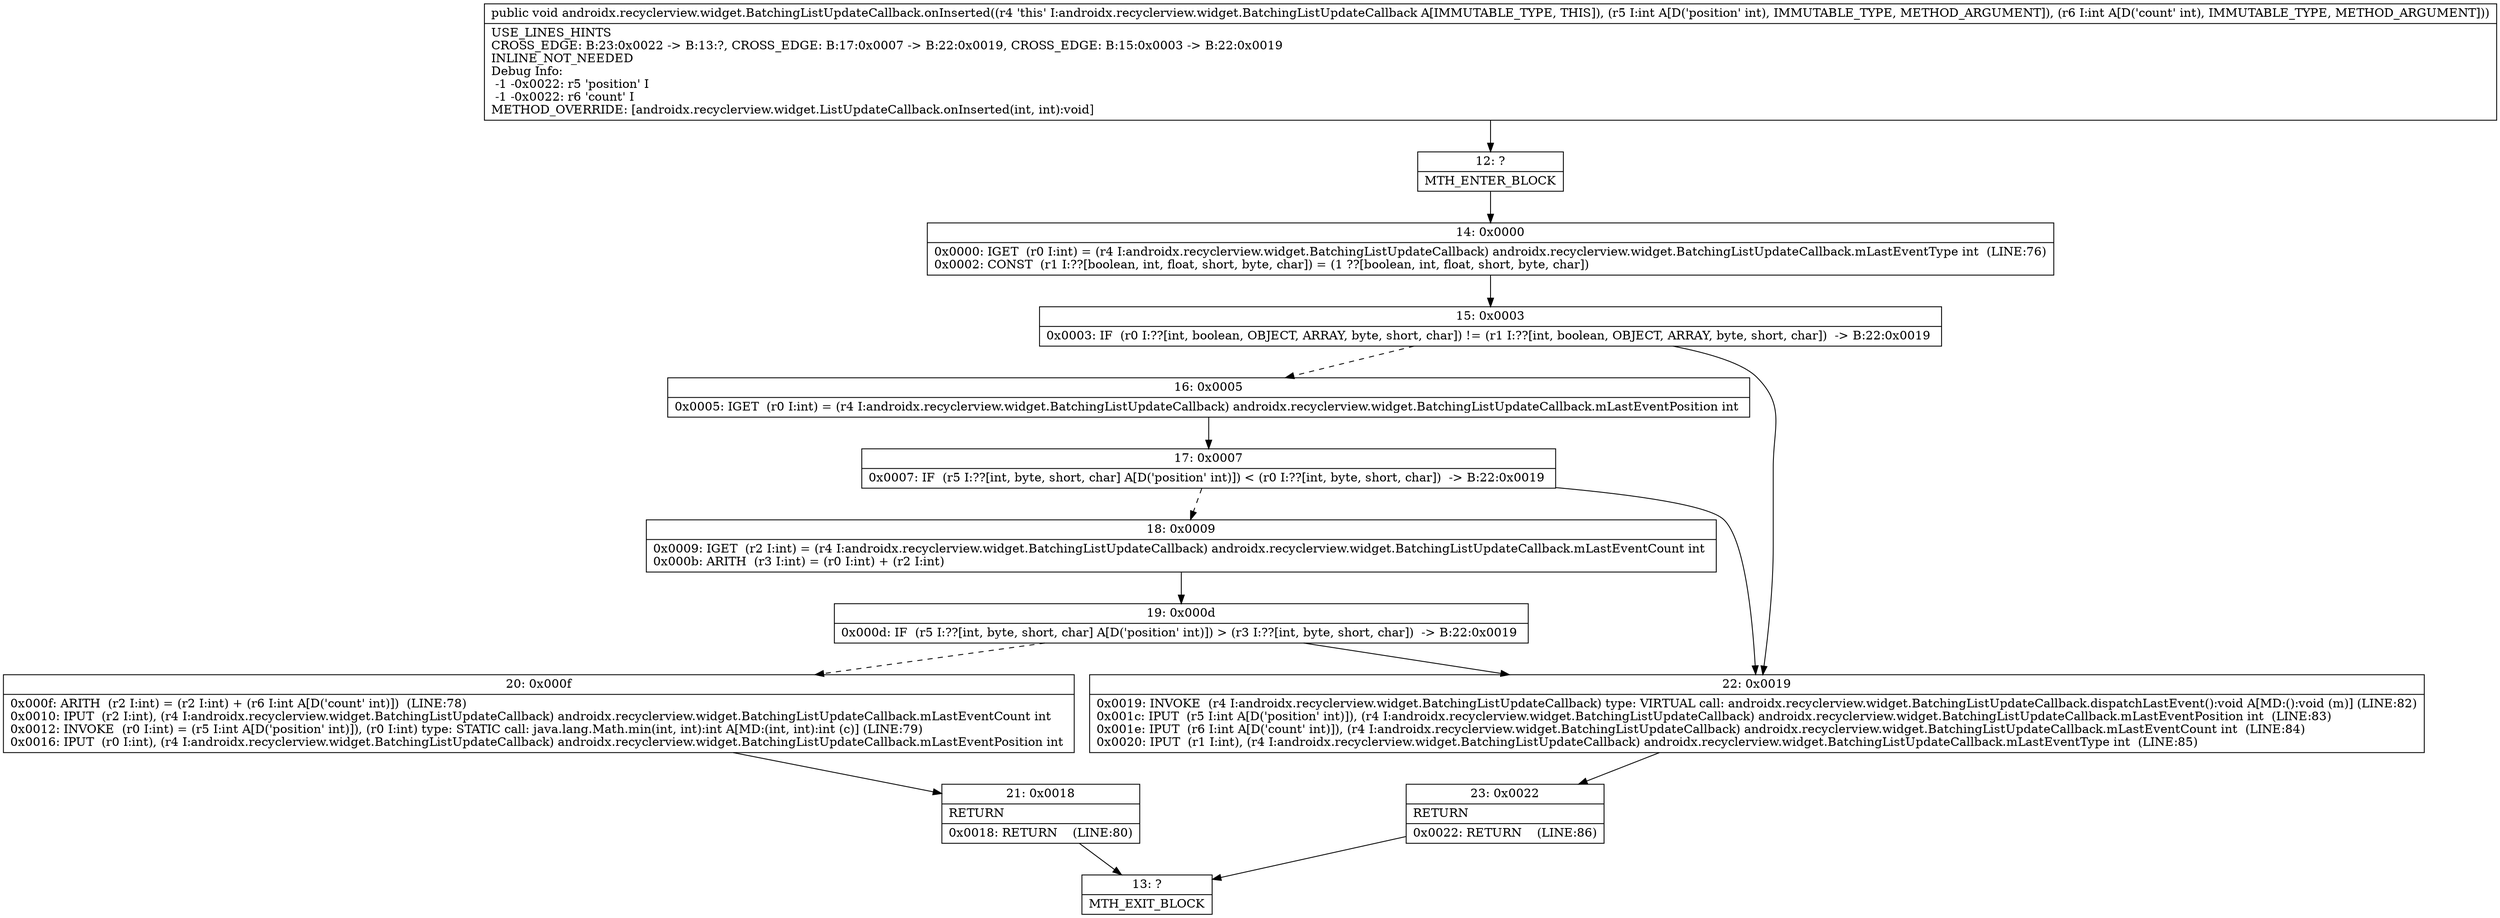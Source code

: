 digraph "CFG forandroidx.recyclerview.widget.BatchingListUpdateCallback.onInserted(II)V" {
Node_12 [shape=record,label="{12\:\ ?|MTH_ENTER_BLOCK\l}"];
Node_14 [shape=record,label="{14\:\ 0x0000|0x0000: IGET  (r0 I:int) = (r4 I:androidx.recyclerview.widget.BatchingListUpdateCallback) androidx.recyclerview.widget.BatchingListUpdateCallback.mLastEventType int  (LINE:76)\l0x0002: CONST  (r1 I:??[boolean, int, float, short, byte, char]) = (1 ??[boolean, int, float, short, byte, char]) \l}"];
Node_15 [shape=record,label="{15\:\ 0x0003|0x0003: IF  (r0 I:??[int, boolean, OBJECT, ARRAY, byte, short, char]) != (r1 I:??[int, boolean, OBJECT, ARRAY, byte, short, char])  \-\> B:22:0x0019 \l}"];
Node_16 [shape=record,label="{16\:\ 0x0005|0x0005: IGET  (r0 I:int) = (r4 I:androidx.recyclerview.widget.BatchingListUpdateCallback) androidx.recyclerview.widget.BatchingListUpdateCallback.mLastEventPosition int \l}"];
Node_17 [shape=record,label="{17\:\ 0x0007|0x0007: IF  (r5 I:??[int, byte, short, char] A[D('position' int)]) \< (r0 I:??[int, byte, short, char])  \-\> B:22:0x0019 \l}"];
Node_18 [shape=record,label="{18\:\ 0x0009|0x0009: IGET  (r2 I:int) = (r4 I:androidx.recyclerview.widget.BatchingListUpdateCallback) androidx.recyclerview.widget.BatchingListUpdateCallback.mLastEventCount int \l0x000b: ARITH  (r3 I:int) = (r0 I:int) + (r2 I:int) \l}"];
Node_19 [shape=record,label="{19\:\ 0x000d|0x000d: IF  (r5 I:??[int, byte, short, char] A[D('position' int)]) \> (r3 I:??[int, byte, short, char])  \-\> B:22:0x0019 \l}"];
Node_20 [shape=record,label="{20\:\ 0x000f|0x000f: ARITH  (r2 I:int) = (r2 I:int) + (r6 I:int A[D('count' int)])  (LINE:78)\l0x0010: IPUT  (r2 I:int), (r4 I:androidx.recyclerview.widget.BatchingListUpdateCallback) androidx.recyclerview.widget.BatchingListUpdateCallback.mLastEventCount int \l0x0012: INVOKE  (r0 I:int) = (r5 I:int A[D('position' int)]), (r0 I:int) type: STATIC call: java.lang.Math.min(int, int):int A[MD:(int, int):int (c)] (LINE:79)\l0x0016: IPUT  (r0 I:int), (r4 I:androidx.recyclerview.widget.BatchingListUpdateCallback) androidx.recyclerview.widget.BatchingListUpdateCallback.mLastEventPosition int \l}"];
Node_21 [shape=record,label="{21\:\ 0x0018|RETURN\l|0x0018: RETURN    (LINE:80)\l}"];
Node_13 [shape=record,label="{13\:\ ?|MTH_EXIT_BLOCK\l}"];
Node_22 [shape=record,label="{22\:\ 0x0019|0x0019: INVOKE  (r4 I:androidx.recyclerview.widget.BatchingListUpdateCallback) type: VIRTUAL call: androidx.recyclerview.widget.BatchingListUpdateCallback.dispatchLastEvent():void A[MD:():void (m)] (LINE:82)\l0x001c: IPUT  (r5 I:int A[D('position' int)]), (r4 I:androidx.recyclerview.widget.BatchingListUpdateCallback) androidx.recyclerview.widget.BatchingListUpdateCallback.mLastEventPosition int  (LINE:83)\l0x001e: IPUT  (r6 I:int A[D('count' int)]), (r4 I:androidx.recyclerview.widget.BatchingListUpdateCallback) androidx.recyclerview.widget.BatchingListUpdateCallback.mLastEventCount int  (LINE:84)\l0x0020: IPUT  (r1 I:int), (r4 I:androidx.recyclerview.widget.BatchingListUpdateCallback) androidx.recyclerview.widget.BatchingListUpdateCallback.mLastEventType int  (LINE:85)\l}"];
Node_23 [shape=record,label="{23\:\ 0x0022|RETURN\l|0x0022: RETURN    (LINE:86)\l}"];
MethodNode[shape=record,label="{public void androidx.recyclerview.widget.BatchingListUpdateCallback.onInserted((r4 'this' I:androidx.recyclerview.widget.BatchingListUpdateCallback A[IMMUTABLE_TYPE, THIS]), (r5 I:int A[D('position' int), IMMUTABLE_TYPE, METHOD_ARGUMENT]), (r6 I:int A[D('count' int), IMMUTABLE_TYPE, METHOD_ARGUMENT]))  | USE_LINES_HINTS\lCROSS_EDGE: B:23:0x0022 \-\> B:13:?, CROSS_EDGE: B:17:0x0007 \-\> B:22:0x0019, CROSS_EDGE: B:15:0x0003 \-\> B:22:0x0019\lINLINE_NOT_NEEDED\lDebug Info:\l  \-1 \-0x0022: r5 'position' I\l  \-1 \-0x0022: r6 'count' I\lMETHOD_OVERRIDE: [androidx.recyclerview.widget.ListUpdateCallback.onInserted(int, int):void]\l}"];
MethodNode -> Node_12;Node_12 -> Node_14;
Node_14 -> Node_15;
Node_15 -> Node_16[style=dashed];
Node_15 -> Node_22;
Node_16 -> Node_17;
Node_17 -> Node_18[style=dashed];
Node_17 -> Node_22;
Node_18 -> Node_19;
Node_19 -> Node_20[style=dashed];
Node_19 -> Node_22;
Node_20 -> Node_21;
Node_21 -> Node_13;
Node_22 -> Node_23;
Node_23 -> Node_13;
}

